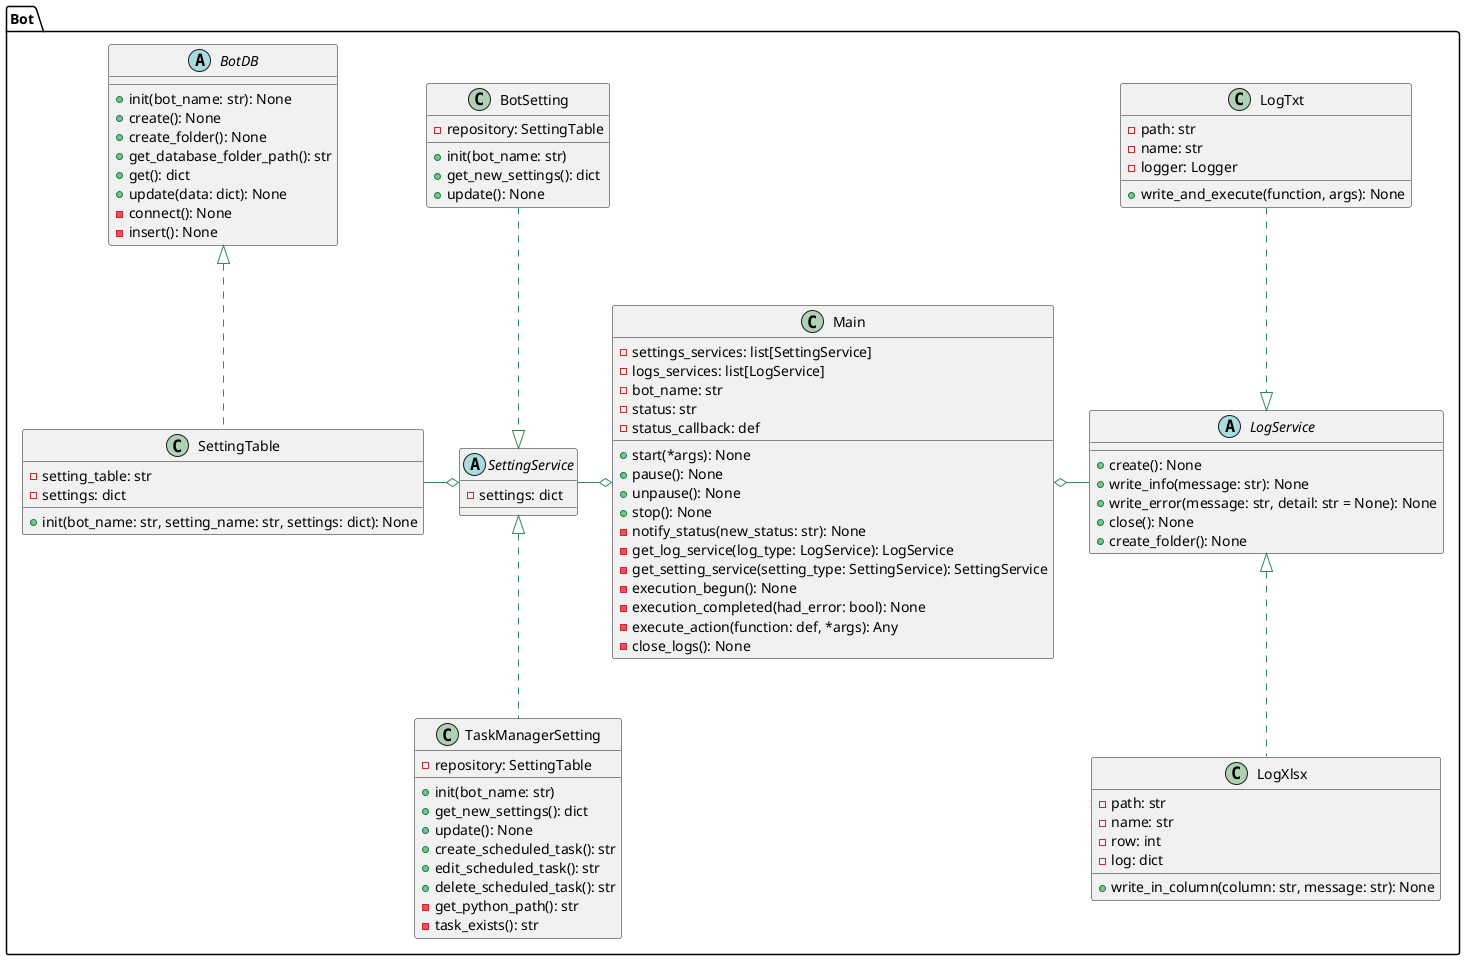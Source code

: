 @startuml  
skinparam {
    linetype ortho
    ArrowColor SeaGreen
}

package Bot{
    class Main{
        - settings_services: list[SettingService]
        - logs_services: list[LogService]
        - bot_name: str
        - status: str
        - status_callback: def
        + start(*args): None
        + pause(): None
        + unpause(): None
        + stop(): None
        - notify_status(new_status: str): None
        - get_log_service(log_type: LogService): LogService
        - get_setting_service(setting_type: SettingService): SettingService
        - execution_begun(): None
        - execution_completed(had_error: bool): None
        - execute_action(function: def, *args): Any
        - close_logs(): None
    }

    abstract BotDB{
        + init(bot_name: str): None
        + create(): None
        + create_folder(): None
        + get_database_folder_path(): str
        + get(): dict
        + update(data: dict): None
        - connect(): None
        - insert(): None
    }

    class SettingTable{
        - setting_table: str
        - settings: dict
        + init(bot_name: str, setting_name: str, settings: dict): None
    }

    abstract SettingService{
        - settings: dict
    }
    class BotSetting{
        - repository: SettingTable
        + init(bot_name: str)
        + get_new_settings(): dict
        + update(): None
    }

    class TaskManagerSetting{
        - repository: SettingTable
        + init(bot_name: str)
        + get_new_settings(): dict
        + update(): None
        + create_scheduled_task(): str
        + edit_scheduled_task(): str
        + delete_scheduled_task(): str
        - get_python_path(): str
        - task_exists(): str
    }

    abstract LogService{
        + create(): None
        + write_info(message: str): None
        + write_error(message: str, detail: str = None): None
        + close(): None
        + create_folder(): None
    }

    class LogTxt{
        - path: str
        - name: str
        - logger: Logger

        + write_and_execute(function, args): None
    }

    class LogXlsx{
        - path: str
        - name: str
        - row: int
        - log: dict

        + write_in_column(column: str, message: str): None
    }
}

Main o-left- SettingService
Main o-right- LogService

BotDB <|.. SettingTable

SettingService o-left- SettingTable
SettingService <|.up. BotSetting
SettingService <|.. TaskManagerSetting

LogService <|.up. LogTxt
LogService <|.. LogXlsx

@enduml 